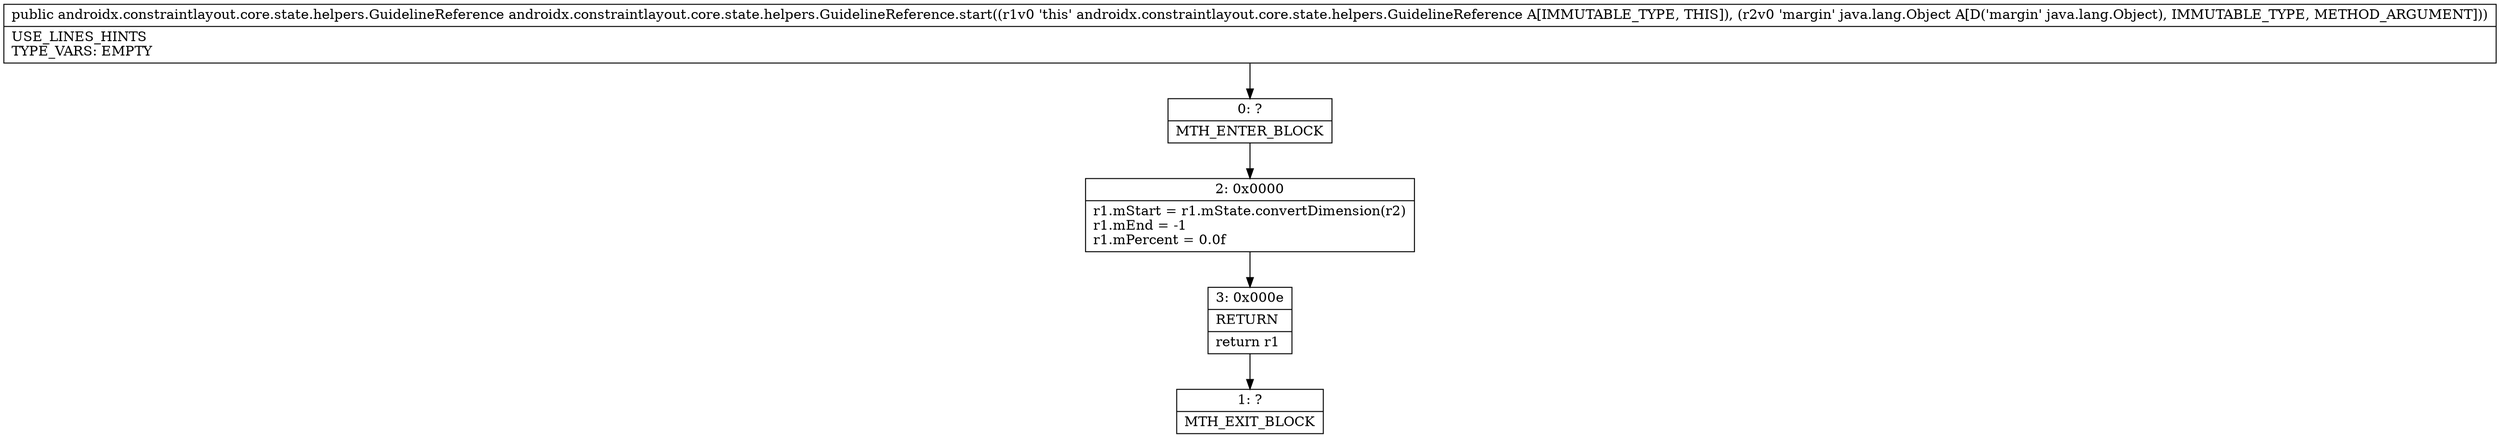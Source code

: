 digraph "CFG forandroidx.constraintlayout.core.state.helpers.GuidelineReference.start(Ljava\/lang\/Object;)Landroidx\/constraintlayout\/core\/state\/helpers\/GuidelineReference;" {
Node_0 [shape=record,label="{0\:\ ?|MTH_ENTER_BLOCK\l}"];
Node_2 [shape=record,label="{2\:\ 0x0000|r1.mStart = r1.mState.convertDimension(r2)\lr1.mEnd = \-1\lr1.mPercent = 0.0f\l}"];
Node_3 [shape=record,label="{3\:\ 0x000e|RETURN\l|return r1\l}"];
Node_1 [shape=record,label="{1\:\ ?|MTH_EXIT_BLOCK\l}"];
MethodNode[shape=record,label="{public androidx.constraintlayout.core.state.helpers.GuidelineReference androidx.constraintlayout.core.state.helpers.GuidelineReference.start((r1v0 'this' androidx.constraintlayout.core.state.helpers.GuidelineReference A[IMMUTABLE_TYPE, THIS]), (r2v0 'margin' java.lang.Object A[D('margin' java.lang.Object), IMMUTABLE_TYPE, METHOD_ARGUMENT]))  | USE_LINES_HINTS\lTYPE_VARS: EMPTY\l}"];
MethodNode -> Node_0;Node_0 -> Node_2;
Node_2 -> Node_3;
Node_3 -> Node_1;
}

